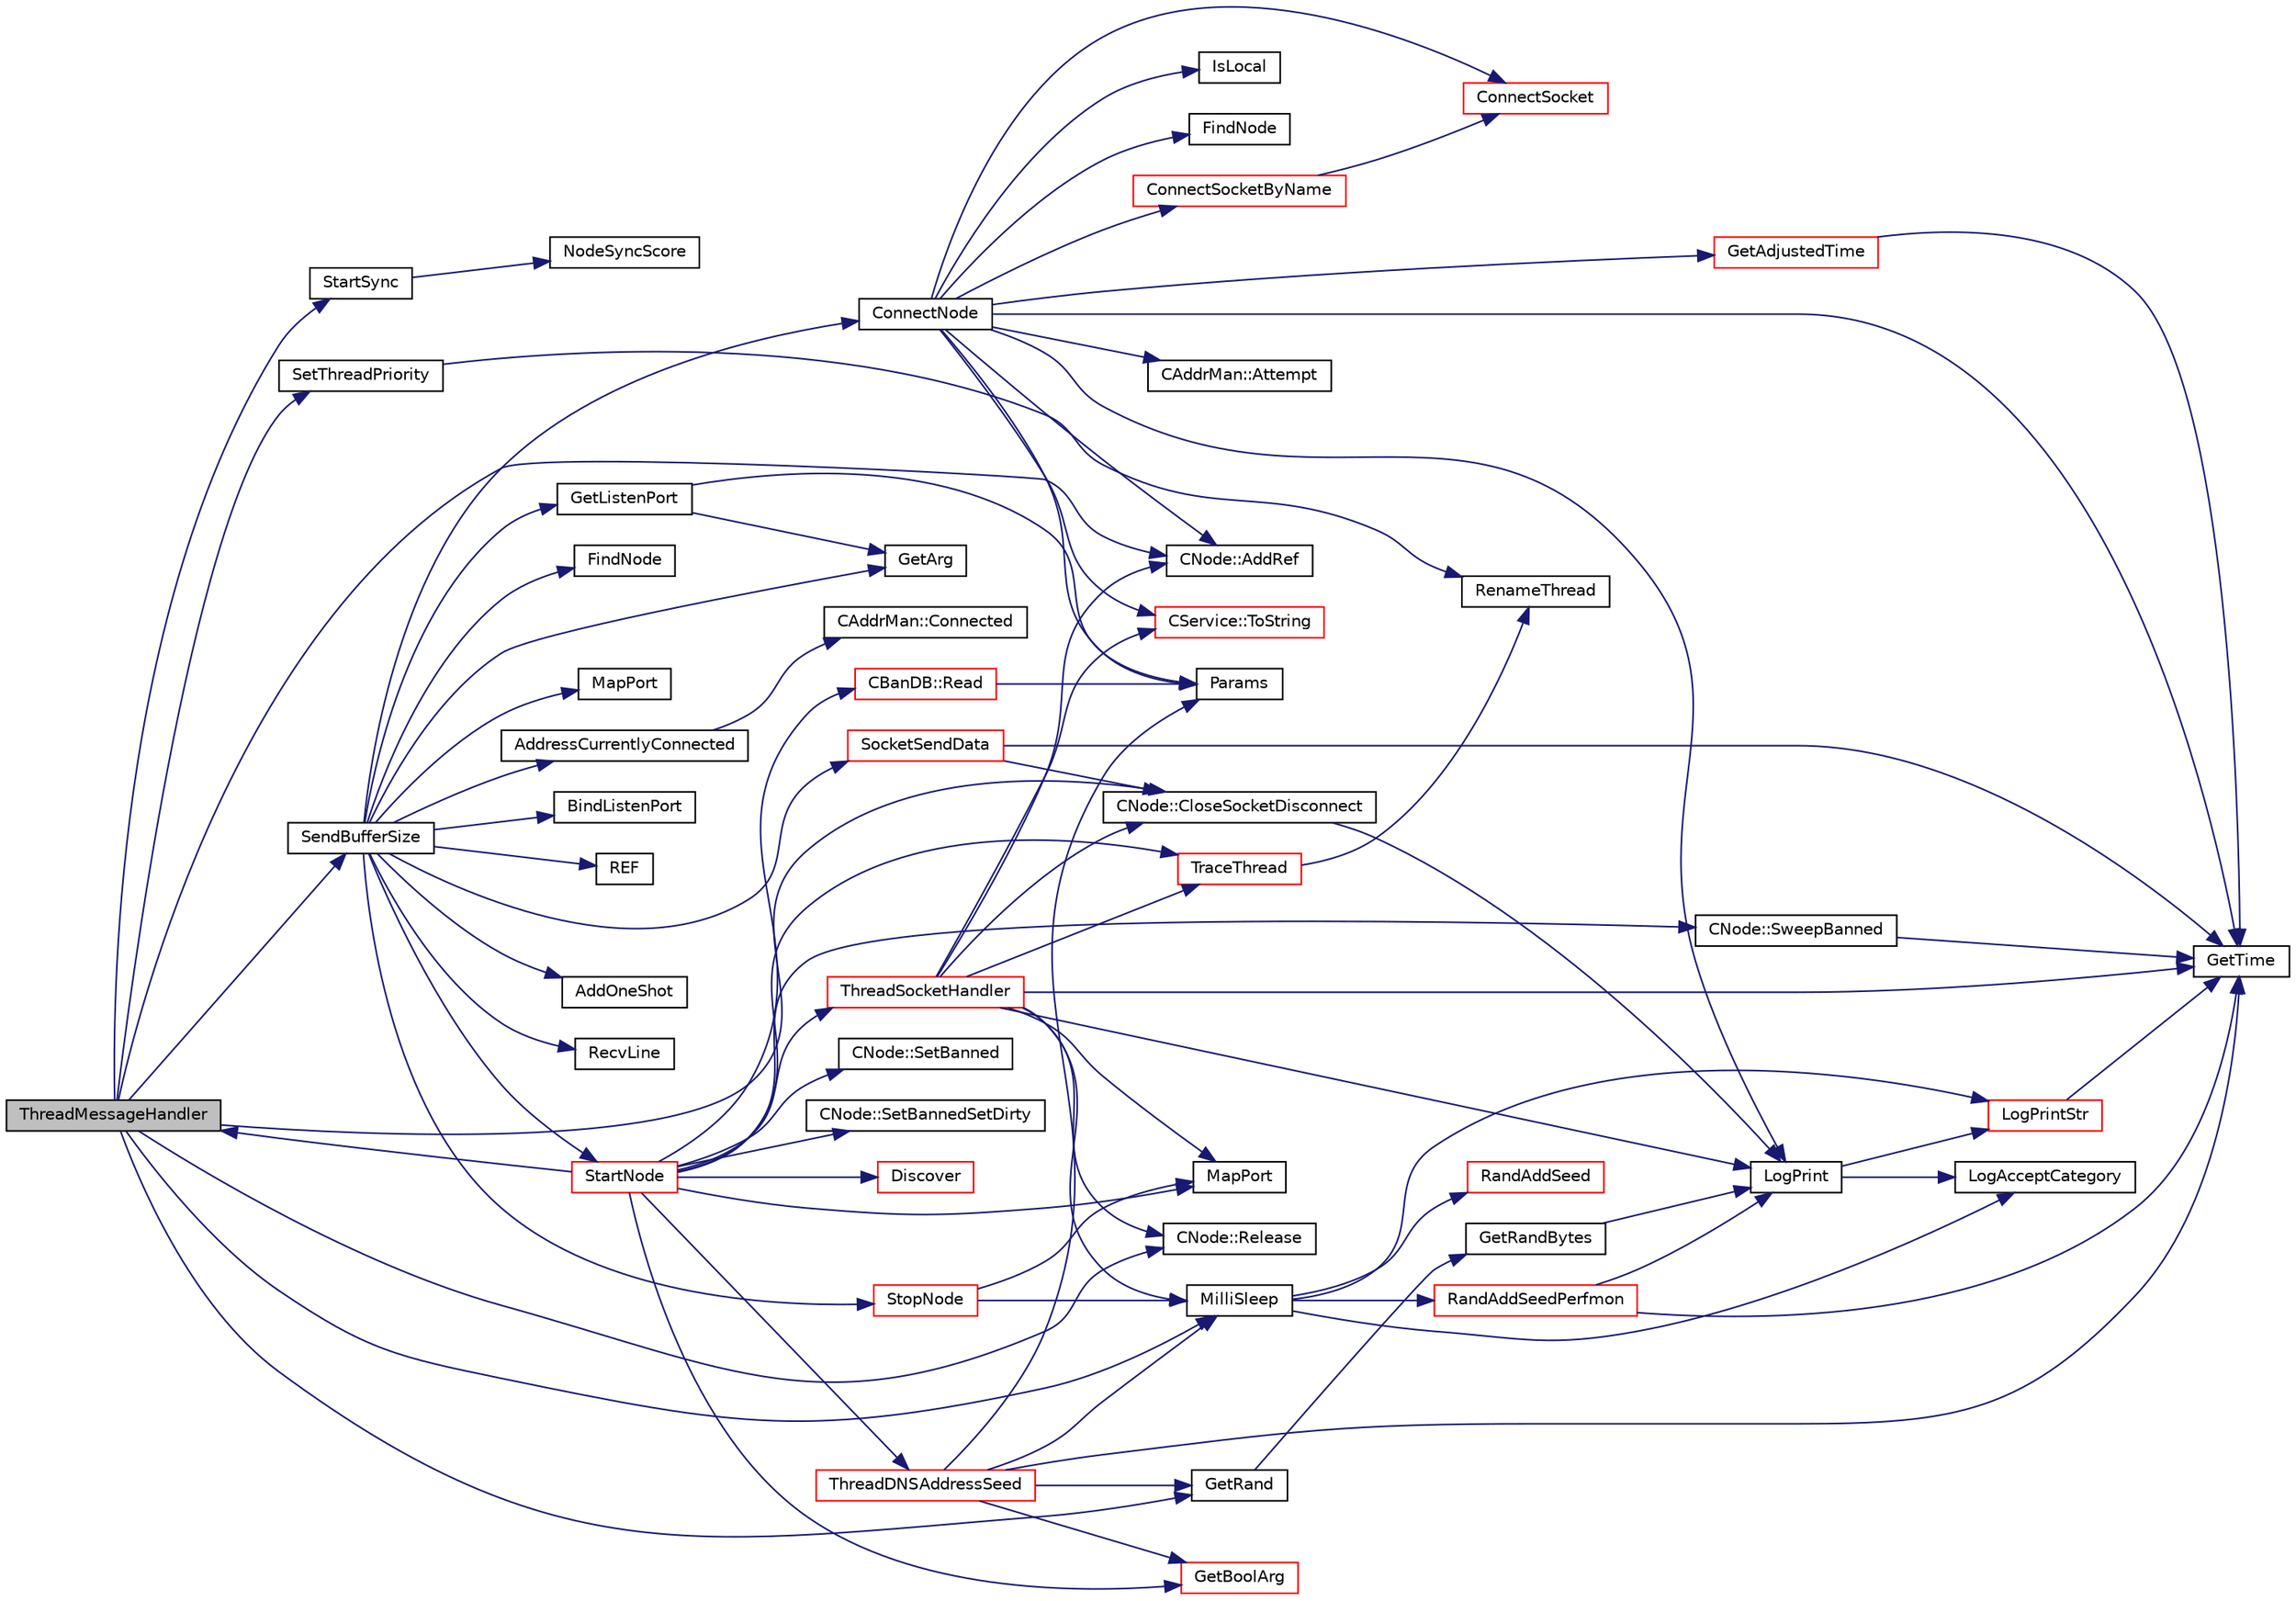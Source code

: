 digraph "ThreadMessageHandler"
{
  edge [fontname="Helvetica",fontsize="10",labelfontname="Helvetica",labelfontsize="10"];
  node [fontname="Helvetica",fontsize="10",shape=record];
  rankdir="LR";
  Node1712 [label="ThreadMessageHandler",height=0.2,width=0.4,color="black", fillcolor="grey75", style="filled", fontcolor="black"];
  Node1712 -> Node1713 [color="midnightblue",fontsize="10",style="solid",fontname="Helvetica"];
  Node1713 [label="SetThreadPriority",height=0.2,width=0.4,color="black", fillcolor="white", style="filled",URL="$d8/d3c/util_8h.html#a8d620b8c9865456b925cd0eea4b2ffc1"];
  Node1713 -> Node1714 [color="midnightblue",fontsize="10",style="solid",fontname="Helvetica"];
  Node1714 [label="RenameThread",height=0.2,width=0.4,color="black", fillcolor="white", style="filled",URL="$d8/d3c/util_8h.html#a85fc1244e0bd3c91ee7a1c05ed10ebbb"];
  Node1712 -> Node1715 [color="midnightblue",fontsize="10",style="solid",fontname="Helvetica"];
  Node1715 [label="CNode::AddRef",height=0.2,width=0.4,color="black", fillcolor="white", style="filled",URL="$d1/d64/class_c_node.html#afb65ed679f7bda59aab89e0f5afae292"];
  Node1712 -> Node1716 [color="midnightblue",fontsize="10",style="solid",fontname="Helvetica"];
  Node1716 [label="StartSync",height=0.2,width=0.4,color="black", fillcolor="white", style="filled",URL="$dd/d84/net_8cpp.html#a4ca16b34f6cbafd440a0405c4a287a44"];
  Node1716 -> Node1717 [color="midnightblue",fontsize="10",style="solid",fontname="Helvetica"];
  Node1717 [label="NodeSyncScore",height=0.2,width=0.4,color="black", fillcolor="white", style="filled",URL="$dd/d84/net_8cpp.html#ab029931e3a3cbb4cd4116a4737198a17"];
  Node1712 -> Node1718 [color="midnightblue",fontsize="10",style="solid",fontname="Helvetica"];
  Node1718 [label="GetRand",height=0.2,width=0.4,color="black", fillcolor="white", style="filled",URL="$df/d2d/util_8cpp.html#a27d9149d522b1fa87d84e5e9ca902aef"];
  Node1718 -> Node1719 [color="midnightblue",fontsize="10",style="solid",fontname="Helvetica"];
  Node1719 [label="GetRandBytes",height=0.2,width=0.4,color="black", fillcolor="white", style="filled",URL="$df/d2d/util_8cpp.html#acf52c2aa8213c7b15e26594a2264ed8a"];
  Node1719 -> Node1720 [color="midnightblue",fontsize="10",style="solid",fontname="Helvetica"];
  Node1720 [label="LogPrint",height=0.2,width=0.4,color="black", fillcolor="white", style="filled",URL="$d8/d3c/util_8h.html#aab1f837a2366f424bdc996fdf6352171"];
  Node1720 -> Node1721 [color="midnightblue",fontsize="10",style="solid",fontname="Helvetica"];
  Node1721 [label="LogAcceptCategory",height=0.2,width=0.4,color="black", fillcolor="white", style="filled",URL="$d8/d3c/util_8h.html#a343d2a13efe00125f78d25dafb0a8d98"];
  Node1720 -> Node1722 [color="midnightblue",fontsize="10",style="solid",fontname="Helvetica"];
  Node1722 [label="LogPrintStr",height=0.2,width=0.4,color="red", fillcolor="white", style="filled",URL="$d8/d3c/util_8h.html#afd4c3002b2797c0560adddb6af3ca1da"];
  Node1722 -> Node1730 [color="midnightblue",fontsize="10",style="solid",fontname="Helvetica"];
  Node1730 [label="GetTime",height=0.2,width=0.4,color="black", fillcolor="white", style="filled",URL="$df/d2d/util_8cpp.html#a46fac5fba8ba905b5f9acb364f5d8c6f"];
  Node1712 -> Node1731 [color="midnightblue",fontsize="10",style="solid",fontname="Helvetica"];
  Node1731 [label="CNode::CloseSocketDisconnect",height=0.2,width=0.4,color="black", fillcolor="white", style="filled",URL="$d1/d64/class_c_node.html#a63a6091a0b0fc0987d9436e1ec708423"];
  Node1731 -> Node1720 [color="midnightblue",fontsize="10",style="solid",fontname="Helvetica"];
  Node1712 -> Node1732 [color="midnightblue",fontsize="10",style="solid",fontname="Helvetica"];
  Node1732 [label="SendBufferSize",height=0.2,width=0.4,color="black", fillcolor="white", style="filled",URL="$d7/d97/net_8h.html#a13f289d6233bd32b78a38793f76bdccb"];
  Node1732 -> Node1733 [color="midnightblue",fontsize="10",style="solid",fontname="Helvetica"];
  Node1733 [label="GetArg",height=0.2,width=0.4,color="black", fillcolor="white", style="filled",URL="$df/d2d/util_8cpp.html#a24f685720bf40370e5bd2a192ad50cd8",tooltip="Return string argument or default value. "];
  Node1732 -> Node1734 [color="midnightblue",fontsize="10",style="solid",fontname="Helvetica"];
  Node1734 [label="AddOneShot",height=0.2,width=0.4,color="black", fillcolor="white", style="filled",URL="$d7/d97/net_8h.html#a2471d0b46855da3f37d488ffcda3fe85"];
  Node1732 -> Node1735 [color="midnightblue",fontsize="10",style="solid",fontname="Helvetica"];
  Node1735 [label="RecvLine",height=0.2,width=0.4,color="black", fillcolor="white", style="filled",URL="$d7/d97/net_8h.html#a09007f71e7e0bde35df7af76716e1614"];
  Node1732 -> Node1736 [color="midnightblue",fontsize="10",style="solid",fontname="Helvetica"];
  Node1736 [label="AddressCurrentlyConnected",height=0.2,width=0.4,color="black", fillcolor="white", style="filled",URL="$d7/d97/net_8h.html#ad4aabaa937cd6f4b708c47dbbdb8ea60"];
  Node1736 -> Node1737 [color="midnightblue",fontsize="10",style="solid",fontname="Helvetica"];
  Node1737 [label="CAddrMan::Connected",height=0.2,width=0.4,color="black", fillcolor="white", style="filled",URL="$d1/dc7/class_c_addr_man.html#a7aba66d9e9527522fed974567d34c322"];
  Node1732 -> Node1738 [color="midnightblue",fontsize="10",style="solid",fontname="Helvetica"];
  Node1738 [label="FindNode",height=0.2,width=0.4,color="black", fillcolor="white", style="filled",URL="$d7/d97/net_8h.html#a66a7371d8e724cac0b4495169cdf2859"];
  Node1732 -> Node1739 [color="midnightblue",fontsize="10",style="solid",fontname="Helvetica"];
  Node1739 [label="ConnectNode",height=0.2,width=0.4,color="black", fillcolor="white", style="filled",URL="$d7/d97/net_8h.html#ab2c1bd88322f3f689616e70be5b53ade"];
  Node1739 -> Node1740 [color="midnightblue",fontsize="10",style="solid",fontname="Helvetica"];
  Node1740 [label="IsLocal",height=0.2,width=0.4,color="black", fillcolor="white", style="filled",URL="$dd/d84/net_8cpp.html#a16fa1bd4d34c4c29c90903fc3cdf7517",tooltip="check whether a given address is potentially local "];
  Node1739 -> Node1741 [color="midnightblue",fontsize="10",style="solid",fontname="Helvetica"];
  Node1741 [label="FindNode",height=0.2,width=0.4,color="black", fillcolor="white", style="filled",URL="$dd/d84/net_8cpp.html#a66a7371d8e724cac0b4495169cdf2859"];
  Node1739 -> Node1715 [color="midnightblue",fontsize="10",style="solid",fontname="Helvetica"];
  Node1739 -> Node1720 [color="midnightblue",fontsize="10",style="solid",fontname="Helvetica"];
  Node1739 -> Node1742 [color="midnightblue",fontsize="10",style="solid",fontname="Helvetica"];
  Node1742 [label="CService::ToString",height=0.2,width=0.4,color="red", fillcolor="white", style="filled",URL="$d3/dcc/class_c_service.html#a225473158bc07c87a6a862160d73cfea"];
  Node1739 -> Node1757 [color="midnightblue",fontsize="10",style="solid",fontname="Helvetica"];
  Node1757 [label="GetAdjustedTime",height=0.2,width=0.4,color="red", fillcolor="white", style="filled",URL="$df/d2d/util_8cpp.html#a09f81b9c7650f898cf3cf305b87547e6"];
  Node1757 -> Node1730 [color="midnightblue",fontsize="10",style="solid",fontname="Helvetica"];
  Node1739 -> Node1759 [color="midnightblue",fontsize="10",style="solid",fontname="Helvetica"];
  Node1759 [label="ConnectSocketByName",height=0.2,width=0.4,color="red", fillcolor="white", style="filled",URL="$d0/d0e/netbase_8cpp.html#a8d8d8eefd45d180c361e37dc293b6def"];
  Node1759 -> Node1763 [color="midnightblue",fontsize="10",style="solid",fontname="Helvetica"];
  Node1763 [label="ConnectSocket",height=0.2,width=0.4,color="red", fillcolor="white", style="filled",URL="$d0/d0e/netbase_8cpp.html#a805b21dc07ab1574acaa657b4c0fd9e9"];
  Node1739 -> Node1725 [color="midnightblue",fontsize="10",style="solid",fontname="Helvetica"];
  Node1725 [label="Params",height=0.2,width=0.4,color="black", fillcolor="white", style="filled",URL="$df/dbf/chainparams_8cpp.html#ace5c5b706d71a324a417dd2db394fd4a",tooltip="Return the currently selected parameters. "];
  Node1739 -> Node1763 [color="midnightblue",fontsize="10",style="solid",fontname="Helvetica"];
  Node1739 -> Node1771 [color="midnightblue",fontsize="10",style="solid",fontname="Helvetica"];
  Node1771 [label="CAddrMan::Attempt",height=0.2,width=0.4,color="black", fillcolor="white", style="filled",URL="$d1/dc7/class_c_addr_man.html#afcddc2573121065177dc981cea710789"];
  Node1739 -> Node1730 [color="midnightblue",fontsize="10",style="solid",fontname="Helvetica"];
  Node1732 -> Node1772 [color="midnightblue",fontsize="10",style="solid",fontname="Helvetica"];
  Node1772 [label="MapPort",height=0.2,width=0.4,color="black", fillcolor="white", style="filled",URL="$d7/d97/net_8h.html#aa203b76a8cc98a5ec314c19a008b478d"];
  Node1732 -> Node1773 [color="midnightblue",fontsize="10",style="solid",fontname="Helvetica"];
  Node1773 [label="GetListenPort",height=0.2,width=0.4,color="black", fillcolor="white", style="filled",URL="$d7/d97/net_8h.html#af6d341a24d761a509fca026458cf2f72"];
  Node1773 -> Node1733 [color="midnightblue",fontsize="10",style="solid",fontname="Helvetica"];
  Node1773 -> Node1725 [color="midnightblue",fontsize="10",style="solid",fontname="Helvetica"];
  Node1732 -> Node1774 [color="midnightblue",fontsize="10",style="solid",fontname="Helvetica"];
  Node1774 [label="BindListenPort",height=0.2,width=0.4,color="black", fillcolor="white", style="filled",URL="$d7/d97/net_8h.html#a0e76d0a0054192f57106a686beb8abdb"];
  Node1732 -> Node1775 [color="midnightblue",fontsize="10",style="solid",fontname="Helvetica"];
  Node1775 [label="REF",height=0.2,width=0.4,color="black", fillcolor="white", style="filled",URL="$df/d9d/serialize_8h.html#abd1caa7e45d4ba31b7dfdda9949c3b05"];
  Node1732 -> Node1776 [color="midnightblue",fontsize="10",style="solid",fontname="Helvetica"];
  Node1776 [label="StartNode",height=0.2,width=0.4,color="red", fillcolor="white", style="filled",URL="$d7/d97/net_8h.html#a9396d8054e8f74959e9391871aaddde0"];
  Node1776 -> Node1777 [color="midnightblue",fontsize="10",style="solid",fontname="Helvetica"];
  Node1777 [label="CBanDB::Read",height=0.2,width=0.4,color="red", fillcolor="white", style="filled",URL="$dd/db6/class_c_ban_d_b.html#aa3bb0e398409c933bf79a9af56c807f2"];
  Node1777 -> Node1725 [color="midnightblue",fontsize="10",style="solid",fontname="Helvetica"];
  Node1776 -> Node1781 [color="midnightblue",fontsize="10",style="solid",fontname="Helvetica"];
  Node1781 [label="CNode::SetBanned",height=0.2,width=0.4,color="black", fillcolor="white", style="filled",URL="$d1/d64/class_c_node.html#a02b1fa58052caeb6089ccc0c5c34de70"];
  Node1776 -> Node1782 [color="midnightblue",fontsize="10",style="solid",fontname="Helvetica"];
  Node1782 [label="CNode::SetBannedSetDirty",height=0.2,width=0.4,color="black", fillcolor="white", style="filled",URL="$d1/d64/class_c_node.html#ab4248e8207bfae98f83ce56a4b25d07b",tooltip="set the \"dirty\" flag for the banlist "];
  Node1776 -> Node1783 [color="midnightblue",fontsize="10",style="solid",fontname="Helvetica"];
  Node1783 [label="CNode::SweepBanned",height=0.2,width=0.4,color="black", fillcolor="white", style="filled",URL="$d1/d64/class_c_node.html#ad8b42ef7c930421014b59e845ec5295b",tooltip="clean unused entires (if bantime has expired) "];
  Node1783 -> Node1730 [color="midnightblue",fontsize="10",style="solid",fontname="Helvetica"];
  Node1776 -> Node1784 [color="midnightblue",fontsize="10",style="solid",fontname="Helvetica"];
  Node1784 [label="Discover",height=0.2,width=0.4,color="red", fillcolor="white", style="filled",URL="$dd/d84/net_8cpp.html#a048eb0919e57aa88134e1afad7ee1ecb"];
  Node1776 -> Node1801 [color="midnightblue",fontsize="10",style="solid",fontname="Helvetica"];
  Node1801 [label="GetBoolArg",height=0.2,width=0.4,color="red", fillcolor="white", style="filled",URL="$df/d2d/util_8cpp.html#a64d956f1dda7f9a80ab5d594532b906d",tooltip="Return boolean argument or default value. "];
  Node1776 -> Node1803 [color="midnightblue",fontsize="10",style="solid",fontname="Helvetica"];
  Node1803 [label="TraceThread",height=0.2,width=0.4,color="red", fillcolor="white", style="filled",URL="$d8/d3c/util_8h.html#ac481a378af0229bf71e3d9fee7b938ad"];
  Node1803 -> Node1714 [color="midnightblue",fontsize="10",style="solid",fontname="Helvetica"];
  Node1776 -> Node1806 [color="midnightblue",fontsize="10",style="solid",fontname="Helvetica"];
  Node1806 [label="ThreadDNSAddressSeed",height=0.2,width=0.4,color="red", fillcolor="white", style="filled",URL="$dd/d84/net_8cpp.html#ab2d8883b5524ec7b80d3b9535e73a3ed"];
  Node1806 -> Node1801 [color="midnightblue",fontsize="10",style="solid",fontname="Helvetica"];
  Node1806 -> Node1808 [color="midnightblue",fontsize="10",style="solid",fontname="Helvetica"];
  Node1808 [label="MilliSleep",height=0.2,width=0.4,color="black", fillcolor="white", style="filled",URL="$d8/d3c/util_8h.html#ac635182d3e845eda4af4fa5ab31609da"];
  Node1808 -> Node1809 [color="midnightblue",fontsize="10",style="solid",fontname="Helvetica"];
  Node1809 [label="RandAddSeed",height=0.2,width=0.4,color="red", fillcolor="white", style="filled",URL="$d8/d3c/util_8h.html#ab699fbdf803610a4e2060fd87787f7e0"];
  Node1808 -> Node1811 [color="midnightblue",fontsize="10",style="solid",fontname="Helvetica"];
  Node1811 [label="RandAddSeedPerfmon",height=0.2,width=0.4,color="red", fillcolor="white", style="filled",URL="$d8/d3c/util_8h.html#a786af12a87491f8dc24351d93b9833b6"];
  Node1811 -> Node1730 [color="midnightblue",fontsize="10",style="solid",fontname="Helvetica"];
  Node1811 -> Node1720 [color="midnightblue",fontsize="10",style="solid",fontname="Helvetica"];
  Node1808 -> Node1721 [color="midnightblue",fontsize="10",style="solid",fontname="Helvetica"];
  Node1808 -> Node1722 [color="midnightblue",fontsize="10",style="solid",fontname="Helvetica"];
  Node1806 -> Node1725 [color="midnightblue",fontsize="10",style="solid",fontname="Helvetica"];
  Node1806 -> Node1730 [color="midnightblue",fontsize="10",style="solid",fontname="Helvetica"];
  Node1806 -> Node1718 [color="midnightblue",fontsize="10",style="solid",fontname="Helvetica"];
  Node1776 -> Node1817 [color="midnightblue",fontsize="10",style="solid",fontname="Helvetica"];
  Node1817 [label="MapPort",height=0.2,width=0.4,color="black", fillcolor="white", style="filled",URL="$dd/d84/net_8cpp.html#a93e4e6fbe288b6e882e697918695f88e"];
  Node1776 -> Node1818 [color="midnightblue",fontsize="10",style="solid",fontname="Helvetica"];
  Node1818 [label="ThreadSocketHandler",height=0.2,width=0.4,color="red", fillcolor="white", style="filled",URL="$dd/d84/net_8cpp.html#aa1111c12121e039bbd8eedb556e4514a"];
  Node1818 -> Node1731 [color="midnightblue",fontsize="10",style="solid",fontname="Helvetica"];
  Node1818 -> Node1823 [color="midnightblue",fontsize="10",style="solid",fontname="Helvetica"];
  Node1823 [label="CNode::Release",height=0.2,width=0.4,color="black", fillcolor="white", style="filled",URL="$d1/d64/class_c_node.html#af804bf7c7f9794e80a3b916e1befece9"];
  Node1818 -> Node1808 [color="midnightblue",fontsize="10",style="solid",fontname="Helvetica"];
  Node1818 -> Node1742 [color="midnightblue",fontsize="10",style="solid",fontname="Helvetica"];
  Node1818 -> Node1720 [color="midnightblue",fontsize="10",style="solid",fontname="Helvetica"];
  Node1818 -> Node1715 [color="midnightblue",fontsize="10",style="solid",fontname="Helvetica"];
  Node1818 -> Node1730 [color="midnightblue",fontsize="10",style="solid",fontname="Helvetica"];
  Node1818 -> Node1817 [color="midnightblue",fontsize="10",style="solid",fontname="Helvetica"];
  Node1818 -> Node1803 [color="midnightblue",fontsize="10",style="solid",fontname="Helvetica"];
  Node1776 -> Node1712 [color="midnightblue",fontsize="10",style="solid",fontname="Helvetica"];
  Node1732 -> Node1862 [color="midnightblue",fontsize="10",style="solid",fontname="Helvetica"];
  Node1862 [label="StopNode",height=0.2,width=0.4,color="red", fillcolor="white", style="filled",URL="$d7/d97/net_8h.html#ac9110488f45c160d58f3c7ab7197bcea"];
  Node1862 -> Node1817 [color="midnightblue",fontsize="10",style="solid",fontname="Helvetica"];
  Node1862 -> Node1808 [color="midnightblue",fontsize="10",style="solid",fontname="Helvetica"];
  Node1732 -> Node1864 [color="midnightblue",fontsize="10",style="solid",fontname="Helvetica"];
  Node1864 [label="SocketSendData",height=0.2,width=0.4,color="red", fillcolor="white", style="filled",URL="$d7/d97/net_8h.html#aff6b7f2f213ce1e8d3aea65c41c99cb8"];
  Node1864 -> Node1730 [color="midnightblue",fontsize="10",style="solid",fontname="Helvetica"];
  Node1864 -> Node1731 [color="midnightblue",fontsize="10",style="solid",fontname="Helvetica"];
  Node1712 -> Node1823 [color="midnightblue",fontsize="10",style="solid",fontname="Helvetica"];
  Node1712 -> Node1808 [color="midnightblue",fontsize="10",style="solid",fontname="Helvetica"];
}
